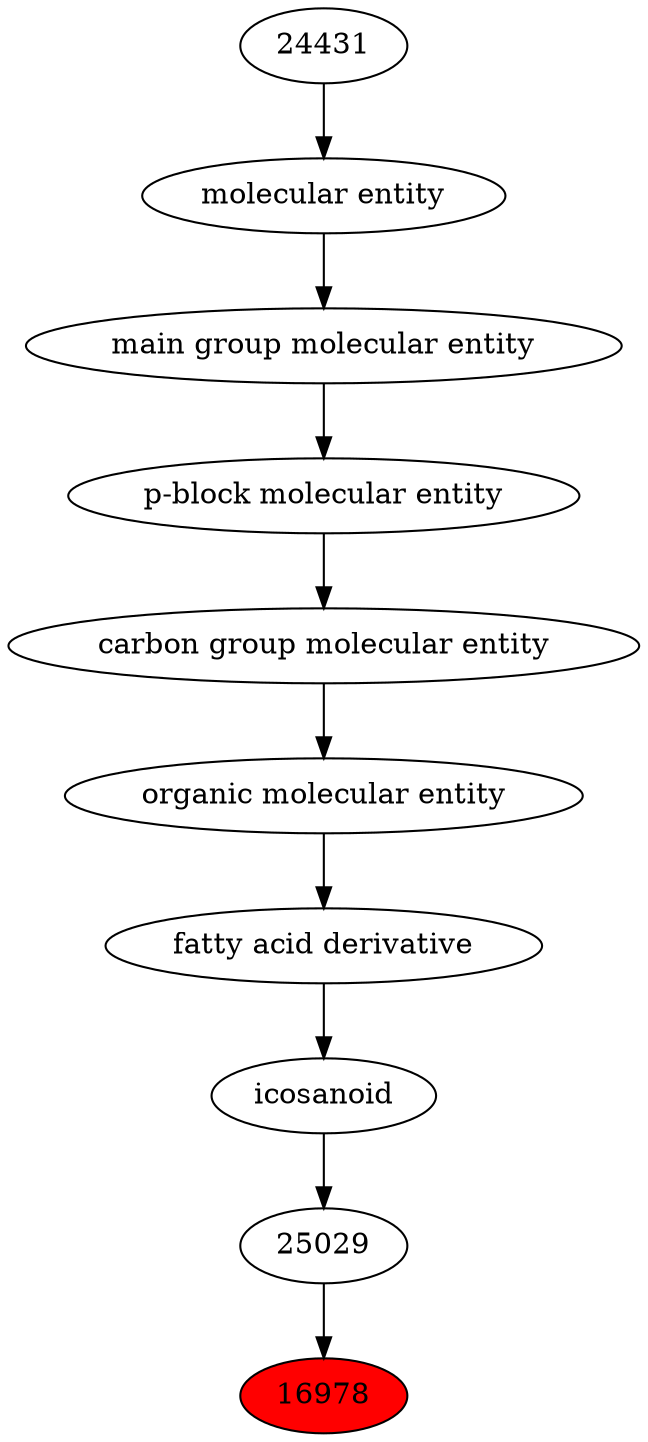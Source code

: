 digraph tree{ 
16978 [label="16978" fillcolor=red style=filled]
25029 -> 16978
25029 [label="25029"]
23899 -> 25029
23899 [label="icosanoid"]
61697 -> 23899
61697 [label="fatty acid derivative"]
50860 -> 61697
50860 [label="organic molecular entity"]
33582 -> 50860
33582 [label="carbon group molecular entity"]
33675 -> 33582
33675 [label="p-block molecular entity"]
33579 -> 33675
33579 [label="main group molecular entity"]
23367 -> 33579
23367 [label="molecular entity"]
24431 -> 23367
24431 [label="24431"]
}